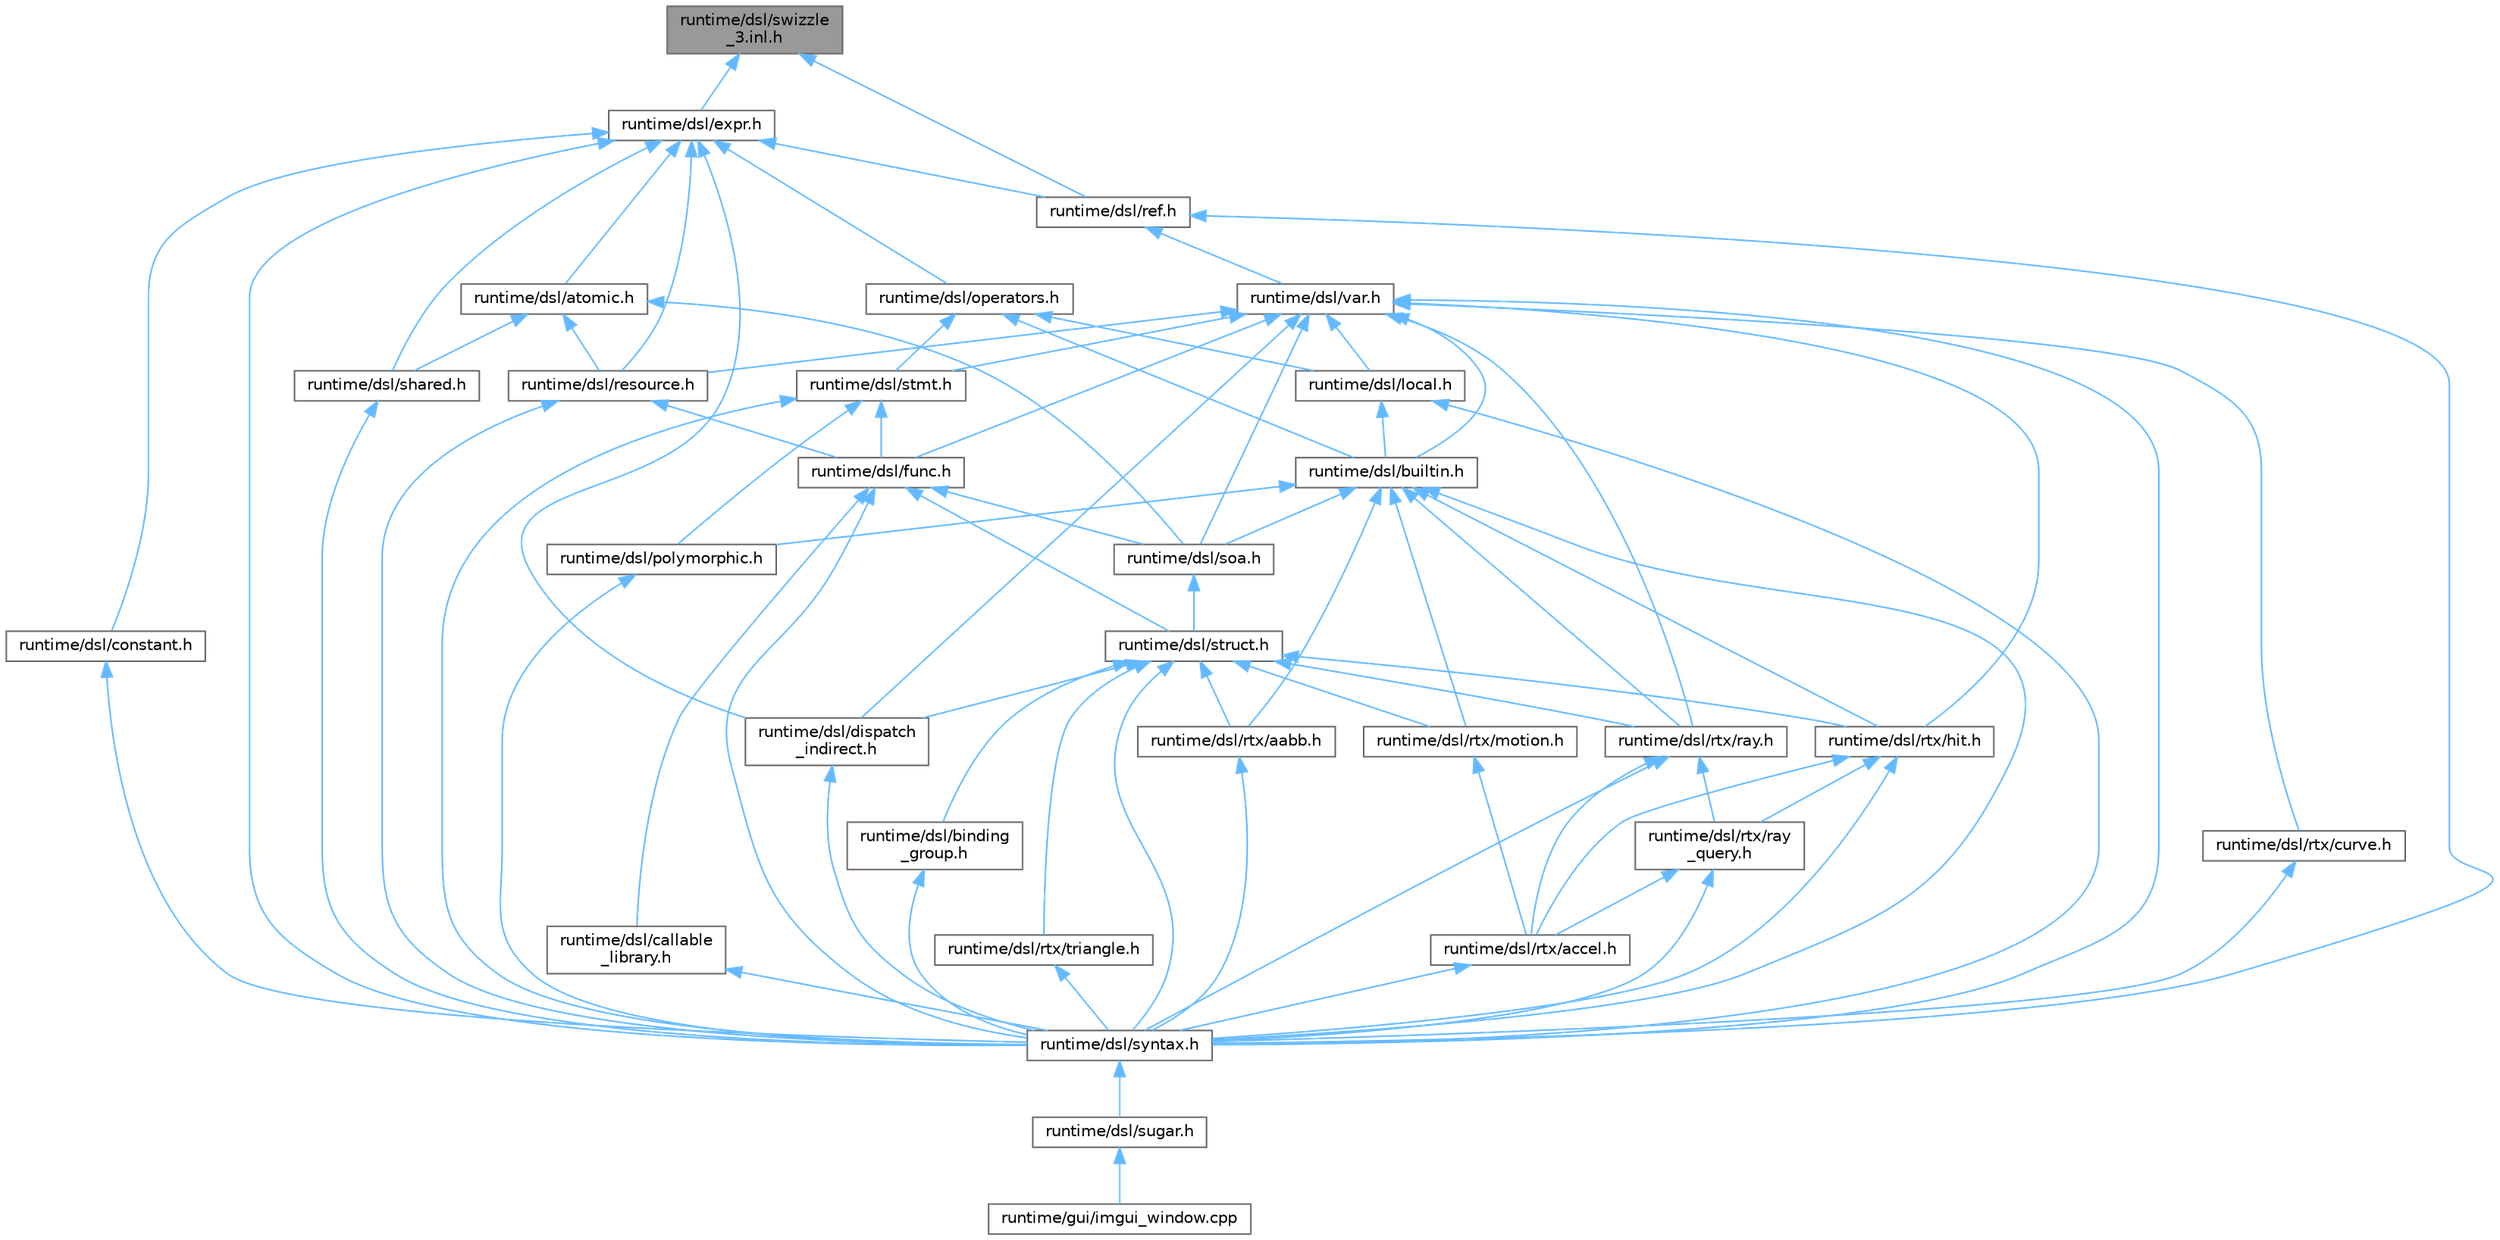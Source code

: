 digraph "runtime/dsl/swizzle_3.inl.h"
{
 // LATEX_PDF_SIZE
  bgcolor="transparent";
  edge [fontname=Helvetica,fontsize=10,labelfontname=Helvetica,labelfontsize=10];
  node [fontname=Helvetica,fontsize=10,shape=box,height=0.2,width=0.4];
  Node1 [id="Node000001",label="runtime/dsl/swizzle\l_3.inl.h",height=0.2,width=0.4,color="gray40", fillcolor="grey60", style="filled", fontcolor="black",tooltip=" "];
  Node1 -> Node2 [id="edge1_Node000001_Node000002",dir="back",color="steelblue1",style="solid",tooltip=" "];
  Node2 [id="Node000002",label="runtime/dsl/expr.h",height=0.2,width=0.4,color="grey40", fillcolor="white", style="filled",URL="$expr_8h.html",tooltip=" "];
  Node2 -> Node3 [id="edge2_Node000002_Node000003",dir="back",color="steelblue1",style="solid",tooltip=" "];
  Node3 [id="Node000003",label="runtime/dsl/atomic.h",height=0.2,width=0.4,color="grey40", fillcolor="white", style="filled",URL="$dsl_2atomic_8h.html",tooltip=" "];
  Node3 -> Node4 [id="edge3_Node000003_Node000004",dir="back",color="steelblue1",style="solid",tooltip=" "];
  Node4 [id="Node000004",label="runtime/dsl/resource.h",height=0.2,width=0.4,color="grey40", fillcolor="white", style="filled",URL="$dsl_2resource_8h.html",tooltip=" "];
  Node4 -> Node5 [id="edge4_Node000004_Node000005",dir="back",color="steelblue1",style="solid",tooltip=" "];
  Node5 [id="Node000005",label="runtime/dsl/func.h",height=0.2,width=0.4,color="grey40", fillcolor="white", style="filled",URL="$func_8h.html",tooltip=" "];
  Node5 -> Node6 [id="edge5_Node000005_Node000006",dir="back",color="steelblue1",style="solid",tooltip=" "];
  Node6 [id="Node000006",label="runtime/dsl/callable\l_library.h",height=0.2,width=0.4,color="grey40", fillcolor="white", style="filled",URL="$dsl_2callable__library_8h.html",tooltip=" "];
  Node6 -> Node7 [id="edge6_Node000006_Node000007",dir="back",color="steelblue1",style="solid",tooltip=" "];
  Node7 [id="Node000007",label="runtime/dsl/syntax.h",height=0.2,width=0.4,color="grey40", fillcolor="white", style="filled",URL="$syntax_8h.html",tooltip=" "];
  Node7 -> Node8 [id="edge7_Node000007_Node000008",dir="back",color="steelblue1",style="solid",tooltip=" "];
  Node8 [id="Node000008",label="runtime/dsl/sugar.h",height=0.2,width=0.4,color="grey40", fillcolor="white", style="filled",URL="$sugar_8h.html",tooltip=" "];
  Node8 -> Node9 [id="edge8_Node000008_Node000009",dir="back",color="steelblue1",style="solid",tooltip=" "];
  Node9 [id="Node000009",label="runtime/gui/imgui_window.cpp",height=0.2,width=0.4,color="grey40", fillcolor="white", style="filled",URL="$imgui__window_8cpp.html",tooltip=" "];
  Node5 -> Node10 [id="edge9_Node000005_Node000010",dir="back",color="steelblue1",style="solid",tooltip=" "];
  Node10 [id="Node000010",label="runtime/dsl/soa.h",height=0.2,width=0.4,color="grey40", fillcolor="white", style="filled",URL="$soa_8h.html",tooltip=" "];
  Node10 -> Node11 [id="edge10_Node000010_Node000011",dir="back",color="steelblue1",style="solid",tooltip=" "];
  Node11 [id="Node000011",label="runtime/dsl/struct.h",height=0.2,width=0.4,color="grey40", fillcolor="white", style="filled",URL="$struct_8h.html",tooltip=" "];
  Node11 -> Node12 [id="edge11_Node000011_Node000012",dir="back",color="steelblue1",style="solid",tooltip=" "];
  Node12 [id="Node000012",label="runtime/dsl/binding\l_group.h",height=0.2,width=0.4,color="grey40", fillcolor="white", style="filled",URL="$binding__group_8h.html",tooltip=" "];
  Node12 -> Node7 [id="edge12_Node000012_Node000007",dir="back",color="steelblue1",style="solid",tooltip=" "];
  Node11 -> Node13 [id="edge13_Node000011_Node000013",dir="back",color="steelblue1",style="solid",tooltip=" "];
  Node13 [id="Node000013",label="runtime/dsl/dispatch\l_indirect.h",height=0.2,width=0.4,color="grey40", fillcolor="white", style="filled",URL="$dispatch__indirect_8h.html",tooltip=" "];
  Node13 -> Node7 [id="edge14_Node000013_Node000007",dir="back",color="steelblue1",style="solid",tooltip=" "];
  Node11 -> Node14 [id="edge15_Node000011_Node000014",dir="back",color="steelblue1",style="solid",tooltip=" "];
  Node14 [id="Node000014",label="runtime/dsl/rtx/aabb.h",height=0.2,width=0.4,color="grey40", fillcolor="white", style="filled",URL="$dsl_2rtx_2aabb_8h.html",tooltip=" "];
  Node14 -> Node7 [id="edge16_Node000014_Node000007",dir="back",color="steelblue1",style="solid",tooltip=" "];
  Node11 -> Node15 [id="edge17_Node000011_Node000015",dir="back",color="steelblue1",style="solid",tooltip=" "];
  Node15 [id="Node000015",label="runtime/dsl/rtx/hit.h",height=0.2,width=0.4,color="grey40", fillcolor="white", style="filled",URL="$dsl_2rtx_2hit_8h.html",tooltip=" "];
  Node15 -> Node16 [id="edge18_Node000015_Node000016",dir="back",color="steelblue1",style="solid",tooltip=" "];
  Node16 [id="Node000016",label="runtime/dsl/rtx/accel.h",height=0.2,width=0.4,color="grey40", fillcolor="white", style="filled",URL="$dsl_2rtx_2accel_8h.html",tooltip=" "];
  Node16 -> Node7 [id="edge19_Node000016_Node000007",dir="back",color="steelblue1",style="solid",tooltip=" "];
  Node15 -> Node17 [id="edge20_Node000015_Node000017",dir="back",color="steelblue1",style="solid",tooltip=" "];
  Node17 [id="Node000017",label="runtime/dsl/rtx/ray\l_query.h",height=0.2,width=0.4,color="grey40", fillcolor="white", style="filled",URL="$ray__query_8h.html",tooltip=" "];
  Node17 -> Node16 [id="edge21_Node000017_Node000016",dir="back",color="steelblue1",style="solid",tooltip=" "];
  Node17 -> Node7 [id="edge22_Node000017_Node000007",dir="back",color="steelblue1",style="solid",tooltip=" "];
  Node15 -> Node7 [id="edge23_Node000015_Node000007",dir="back",color="steelblue1",style="solid",tooltip=" "];
  Node11 -> Node18 [id="edge24_Node000011_Node000018",dir="back",color="steelblue1",style="solid",tooltip=" "];
  Node18 [id="Node000018",label="runtime/dsl/rtx/motion.h",height=0.2,width=0.4,color="grey40", fillcolor="white", style="filled",URL="$motion_8h.html",tooltip=" "];
  Node18 -> Node16 [id="edge25_Node000018_Node000016",dir="back",color="steelblue1",style="solid",tooltip=" "];
  Node11 -> Node19 [id="edge26_Node000011_Node000019",dir="back",color="steelblue1",style="solid",tooltip=" "];
  Node19 [id="Node000019",label="runtime/dsl/rtx/ray.h",height=0.2,width=0.4,color="grey40", fillcolor="white", style="filled",URL="$dsl_2rtx_2ray_8h.html",tooltip=" "];
  Node19 -> Node16 [id="edge27_Node000019_Node000016",dir="back",color="steelblue1",style="solid",tooltip=" "];
  Node19 -> Node17 [id="edge28_Node000019_Node000017",dir="back",color="steelblue1",style="solid",tooltip=" "];
  Node19 -> Node7 [id="edge29_Node000019_Node000007",dir="back",color="steelblue1",style="solid",tooltip=" "];
  Node11 -> Node20 [id="edge30_Node000011_Node000020",dir="back",color="steelblue1",style="solid",tooltip=" "];
  Node20 [id="Node000020",label="runtime/dsl/rtx/triangle.h",height=0.2,width=0.4,color="grey40", fillcolor="white", style="filled",URL="$dsl_2rtx_2triangle_8h.html",tooltip=" "];
  Node20 -> Node7 [id="edge31_Node000020_Node000007",dir="back",color="steelblue1",style="solid",tooltip=" "];
  Node11 -> Node7 [id="edge32_Node000011_Node000007",dir="back",color="steelblue1",style="solid",tooltip=" "];
  Node5 -> Node11 [id="edge33_Node000005_Node000011",dir="back",color="steelblue1",style="solid",tooltip=" "];
  Node5 -> Node7 [id="edge34_Node000005_Node000007",dir="back",color="steelblue1",style="solid",tooltip=" "];
  Node4 -> Node7 [id="edge35_Node000004_Node000007",dir="back",color="steelblue1",style="solid",tooltip=" "];
  Node3 -> Node21 [id="edge36_Node000003_Node000021",dir="back",color="steelblue1",style="solid",tooltip=" "];
  Node21 [id="Node000021",label="runtime/dsl/shared.h",height=0.2,width=0.4,color="grey40", fillcolor="white", style="filled",URL="$shared_8h.html",tooltip=" "];
  Node21 -> Node7 [id="edge37_Node000021_Node000007",dir="back",color="steelblue1",style="solid",tooltip=" "];
  Node3 -> Node10 [id="edge38_Node000003_Node000010",dir="back",color="steelblue1",style="solid",tooltip=" "];
  Node2 -> Node22 [id="edge39_Node000002_Node000022",dir="back",color="steelblue1",style="solid",tooltip=" "];
  Node22 [id="Node000022",label="runtime/dsl/constant.h",height=0.2,width=0.4,color="grey40", fillcolor="white", style="filled",URL="$constant_8h.html",tooltip=" "];
  Node22 -> Node7 [id="edge40_Node000022_Node000007",dir="back",color="steelblue1",style="solid",tooltip=" "];
  Node2 -> Node13 [id="edge41_Node000002_Node000013",dir="back",color="steelblue1",style="solid",tooltip=" "];
  Node2 -> Node23 [id="edge42_Node000002_Node000023",dir="back",color="steelblue1",style="solid",tooltip=" "];
  Node23 [id="Node000023",label="runtime/dsl/operators.h",height=0.2,width=0.4,color="grey40", fillcolor="white", style="filled",URL="$operators_8h.html",tooltip=" "];
  Node23 -> Node24 [id="edge43_Node000023_Node000024",dir="back",color="steelblue1",style="solid",tooltip=" "];
  Node24 [id="Node000024",label="runtime/dsl/builtin.h",height=0.2,width=0.4,color="grey40", fillcolor="white", style="filled",URL="$builtin_8h.html",tooltip=" "];
  Node24 -> Node25 [id="edge44_Node000024_Node000025",dir="back",color="steelblue1",style="solid",tooltip=" "];
  Node25 [id="Node000025",label="runtime/dsl/polymorphic.h",height=0.2,width=0.4,color="grey40", fillcolor="white", style="filled",URL="$polymorphic_8h.html",tooltip=" "];
  Node25 -> Node7 [id="edge45_Node000025_Node000007",dir="back",color="steelblue1",style="solid",tooltip=" "];
  Node24 -> Node14 [id="edge46_Node000024_Node000014",dir="back",color="steelblue1",style="solid",tooltip=" "];
  Node24 -> Node15 [id="edge47_Node000024_Node000015",dir="back",color="steelblue1",style="solid",tooltip=" "];
  Node24 -> Node18 [id="edge48_Node000024_Node000018",dir="back",color="steelblue1",style="solid",tooltip=" "];
  Node24 -> Node19 [id="edge49_Node000024_Node000019",dir="back",color="steelblue1",style="solid",tooltip=" "];
  Node24 -> Node10 [id="edge50_Node000024_Node000010",dir="back",color="steelblue1",style="solid",tooltip=" "];
  Node24 -> Node7 [id="edge51_Node000024_Node000007",dir="back",color="steelblue1",style="solid",tooltip=" "];
  Node23 -> Node26 [id="edge52_Node000023_Node000026",dir="back",color="steelblue1",style="solid",tooltip=" "];
  Node26 [id="Node000026",label="runtime/dsl/local.h",height=0.2,width=0.4,color="grey40", fillcolor="white", style="filled",URL="$local_8h.html",tooltip=" "];
  Node26 -> Node24 [id="edge53_Node000026_Node000024",dir="back",color="steelblue1",style="solid",tooltip=" "];
  Node26 -> Node7 [id="edge54_Node000026_Node000007",dir="back",color="steelblue1",style="solid",tooltip=" "];
  Node23 -> Node27 [id="edge55_Node000023_Node000027",dir="back",color="steelblue1",style="solid",tooltip=" "];
  Node27 [id="Node000027",label="runtime/dsl/stmt.h",height=0.2,width=0.4,color="grey40", fillcolor="white", style="filled",URL="$stmt_8h.html",tooltip=" "];
  Node27 -> Node5 [id="edge56_Node000027_Node000005",dir="back",color="steelblue1",style="solid",tooltip=" "];
  Node27 -> Node25 [id="edge57_Node000027_Node000025",dir="back",color="steelblue1",style="solid",tooltip=" "];
  Node27 -> Node7 [id="edge58_Node000027_Node000007",dir="back",color="steelblue1",style="solid",tooltip=" "];
  Node2 -> Node28 [id="edge59_Node000002_Node000028",dir="back",color="steelblue1",style="solid",tooltip=" "];
  Node28 [id="Node000028",label="runtime/dsl/ref.h",height=0.2,width=0.4,color="grey40", fillcolor="white", style="filled",URL="$ref_8h.html",tooltip=" "];
  Node28 -> Node7 [id="edge60_Node000028_Node000007",dir="back",color="steelblue1",style="solid",tooltip=" "];
  Node28 -> Node29 [id="edge61_Node000028_Node000029",dir="back",color="steelblue1",style="solid",tooltip=" "];
  Node29 [id="Node000029",label="runtime/dsl/var.h",height=0.2,width=0.4,color="grey40", fillcolor="white", style="filled",URL="$var_8h.html",tooltip=" "];
  Node29 -> Node24 [id="edge62_Node000029_Node000024",dir="back",color="steelblue1",style="solid",tooltip=" "];
  Node29 -> Node13 [id="edge63_Node000029_Node000013",dir="back",color="steelblue1",style="solid",tooltip=" "];
  Node29 -> Node5 [id="edge64_Node000029_Node000005",dir="back",color="steelblue1",style="solid",tooltip=" "];
  Node29 -> Node26 [id="edge65_Node000029_Node000026",dir="back",color="steelblue1",style="solid",tooltip=" "];
  Node29 -> Node4 [id="edge66_Node000029_Node000004",dir="back",color="steelblue1",style="solid",tooltip=" "];
  Node29 -> Node30 [id="edge67_Node000029_Node000030",dir="back",color="steelblue1",style="solid",tooltip=" "];
  Node30 [id="Node000030",label="runtime/dsl/rtx/curve.h",height=0.2,width=0.4,color="grey40", fillcolor="white", style="filled",URL="$dsl_2rtx_2curve_8h.html",tooltip=" "];
  Node30 -> Node7 [id="edge68_Node000030_Node000007",dir="back",color="steelblue1",style="solid",tooltip=" "];
  Node29 -> Node15 [id="edge69_Node000029_Node000015",dir="back",color="steelblue1",style="solid",tooltip=" "];
  Node29 -> Node19 [id="edge70_Node000029_Node000019",dir="back",color="steelblue1",style="solid",tooltip=" "];
  Node29 -> Node10 [id="edge71_Node000029_Node000010",dir="back",color="steelblue1",style="solid",tooltip=" "];
  Node29 -> Node27 [id="edge72_Node000029_Node000027",dir="back",color="steelblue1",style="solid",tooltip=" "];
  Node29 -> Node7 [id="edge73_Node000029_Node000007",dir="back",color="steelblue1",style="solid",tooltip=" "];
  Node2 -> Node4 [id="edge74_Node000002_Node000004",dir="back",color="steelblue1",style="solid",tooltip=" "];
  Node2 -> Node21 [id="edge75_Node000002_Node000021",dir="back",color="steelblue1",style="solid",tooltip=" "];
  Node2 -> Node7 [id="edge76_Node000002_Node000007",dir="back",color="steelblue1",style="solid",tooltip=" "];
  Node1 -> Node28 [id="edge77_Node000001_Node000028",dir="back",color="steelblue1",style="solid",tooltip=" "];
}
